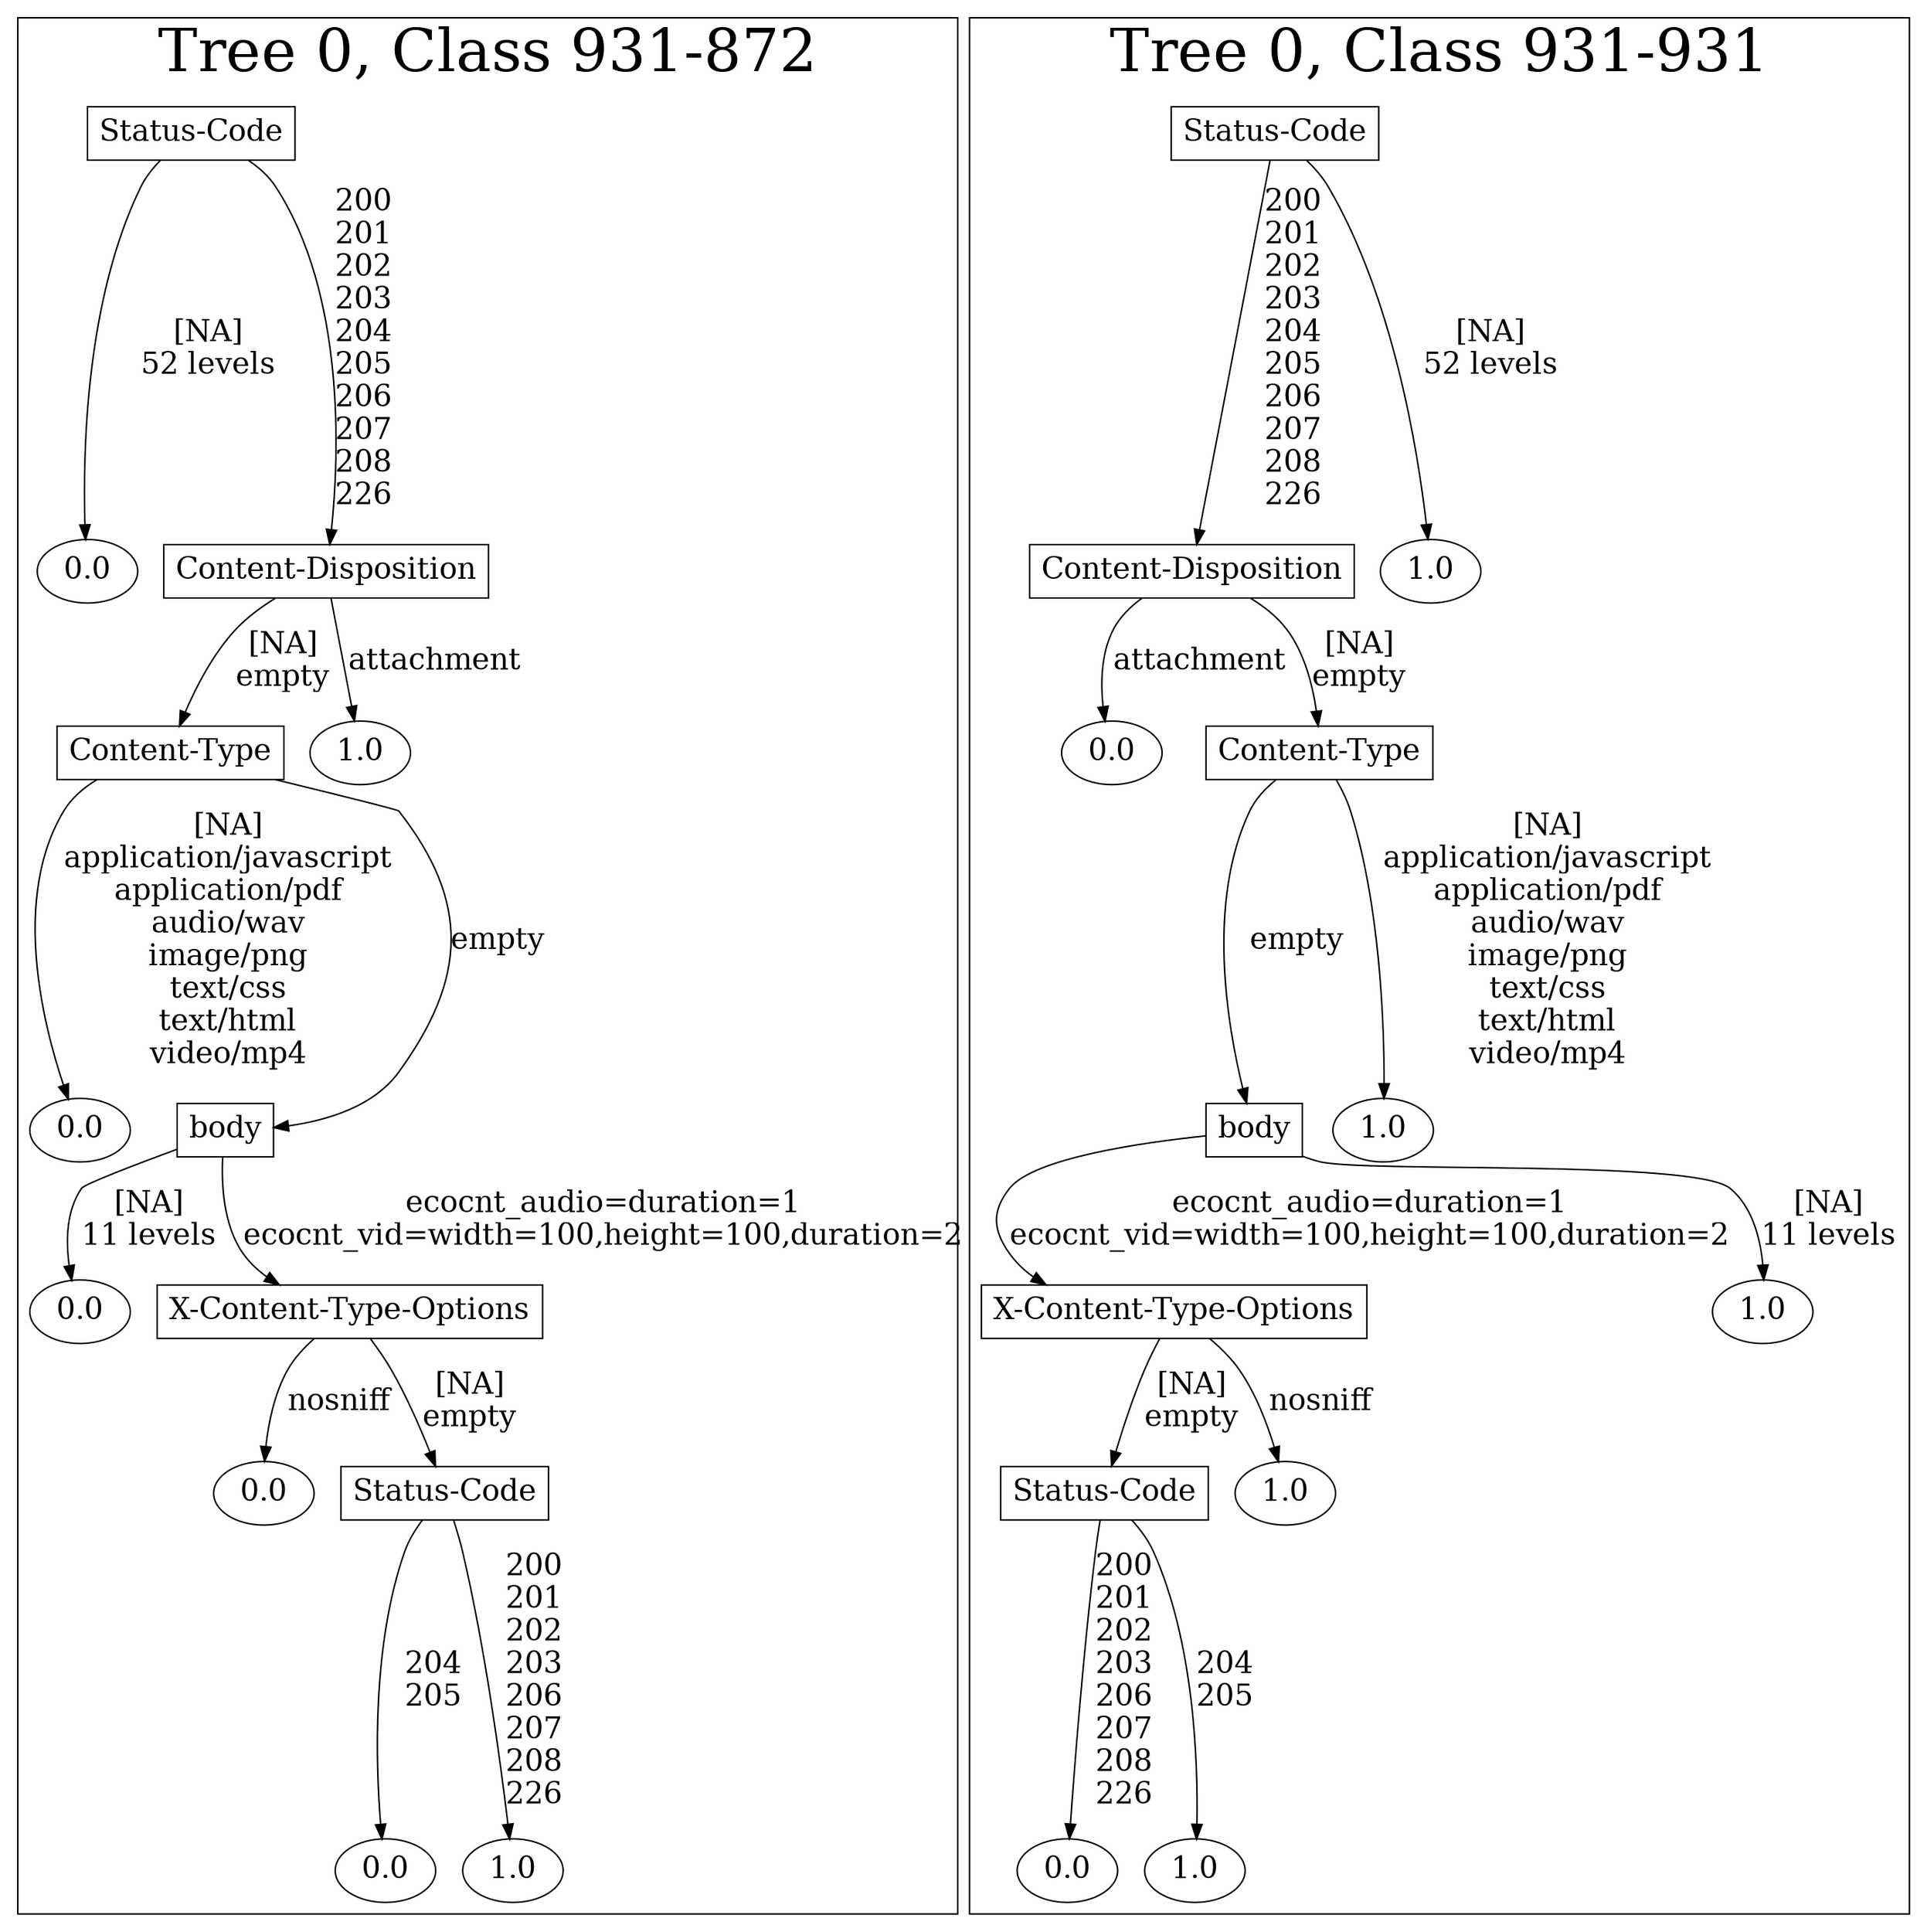 /*
Generated by:
    http://https://github.com/h2oai/h2o-3/tree/master/h2o-genmodel/src/main/java/hex/genmodel/tools/PrintMojo.java
*/

/*
On a mac:

$ brew install graphviz
$ dot -Tpng file.gv -o file.png
$ open file.png
*/

digraph G {

subgraph cluster_0 {
/* Nodes */

/* Level 0 */
{
"SG_0_Node_0" [shape=box, fontsize=20, label="Status-Code"]
}

/* Level 1 */
{
"SG_0_Node_6" [fontsize=20, label="0.0"]
"SG_0_Node_1" [shape=box, fontsize=20, label="Content-Disposition"]
}

/* Level 2 */
{
"SG_0_Node_2" [shape=box, fontsize=20, label="Content-Type"]
"SG_0_Node_7" [fontsize=20, label="1.0"]
}

/* Level 3 */
{
"SG_0_Node_8" [fontsize=20, label="0.0"]
"SG_0_Node_3" [shape=box, fontsize=20, label="body"]
}

/* Level 4 */
{
"SG_0_Node_9" [fontsize=20, label="0.0"]
"SG_0_Node_4" [shape=box, fontsize=20, label="X-Content-Type-Options"]
}

/* Level 5 */
{
"SG_0_Node_10" [fontsize=20, label="0.0"]
"SG_0_Node_5" [shape=box, fontsize=20, label="Status-Code"]
}

/* Level 6 */
{
"SG_0_Node_11" [fontsize=20, label="0.0"]
"SG_0_Node_12" [fontsize=20, label="1.0"]
}

/* Edges */
"SG_0_Node_0" -> "SG_0_Node_6" [fontsize=20, label="[NA]
52 levels
"]
"SG_0_Node_0" -> "SG_0_Node_1" [fontsize=20, label="200
201
202
203
204
205
206
207
208
226
"]
"SG_0_Node_1" -> "SG_0_Node_2" [fontsize=20, label="[NA]
empty
"]
"SG_0_Node_1" -> "SG_0_Node_7" [fontsize=20, label="attachment
"]
"SG_0_Node_2" -> "SG_0_Node_8" [fontsize=20, label="[NA]
application/javascript
application/pdf
audio/wav
image/png
text/css
text/html
video/mp4
"]
"SG_0_Node_2" -> "SG_0_Node_3" [fontsize=20, label="empty
"]
"SG_0_Node_3" -> "SG_0_Node_9" [fontsize=20, label="[NA]
11 levels
"]
"SG_0_Node_3" -> "SG_0_Node_4" [fontsize=20, label="ecocnt_audio=duration=1
ecocnt_vid=width=100,height=100,duration=2
"]
"SG_0_Node_4" -> "SG_0_Node_10" [fontsize=20, label="nosniff
"]
"SG_0_Node_4" -> "SG_0_Node_5" [fontsize=20, label="[NA]
empty
"]
"SG_0_Node_5" -> "SG_0_Node_11" [fontsize=20, label="204
205
"]
"SG_0_Node_5" -> "SG_0_Node_12" [fontsize=20, label="200
201
202
203
206
207
208
226
"]

fontsize=40
label="Tree 0, Class 931-872"
}

subgraph cluster_1 {
/* Nodes */

/* Level 0 */
{
"SG_1_Node_0" [shape=box, fontsize=20, label="Status-Code"]
}

/* Level 1 */
{
"SG_1_Node_1" [shape=box, fontsize=20, label="Content-Disposition"]
"SG_1_Node_6" [fontsize=20, label="1.0"]
}

/* Level 2 */
{
"SG_1_Node_7" [fontsize=20, label="0.0"]
"SG_1_Node_2" [shape=box, fontsize=20, label="Content-Type"]
}

/* Level 3 */
{
"SG_1_Node_3" [shape=box, fontsize=20, label="body"]
"SG_1_Node_8" [fontsize=20, label="1.0"]
}

/* Level 4 */
{
"SG_1_Node_4" [shape=box, fontsize=20, label="X-Content-Type-Options"]
"SG_1_Node_9" [fontsize=20, label="1.0"]
}

/* Level 5 */
{
"SG_1_Node_5" [shape=box, fontsize=20, label="Status-Code"]
"SG_1_Node_10" [fontsize=20, label="1.0"]
}

/* Level 6 */
{
"SG_1_Node_11" [fontsize=20, label="0.0"]
"SG_1_Node_12" [fontsize=20, label="1.0"]
}

/* Edges */
"SG_1_Node_0" -> "SG_1_Node_1" [fontsize=20, label="200
201
202
203
204
205
206
207
208
226
"]
"SG_1_Node_0" -> "SG_1_Node_6" [fontsize=20, label="[NA]
52 levels
"]
"SG_1_Node_1" -> "SG_1_Node_7" [fontsize=20, label="attachment
"]
"SG_1_Node_1" -> "SG_1_Node_2" [fontsize=20, label="[NA]
empty
"]
"SG_1_Node_2" -> "SG_1_Node_3" [fontsize=20, label="empty
"]
"SG_1_Node_2" -> "SG_1_Node_8" [fontsize=20, label="[NA]
application/javascript
application/pdf
audio/wav
image/png
text/css
text/html
video/mp4
"]
"SG_1_Node_3" -> "SG_1_Node_4" [fontsize=20, label="ecocnt_audio=duration=1
ecocnt_vid=width=100,height=100,duration=2
"]
"SG_1_Node_3" -> "SG_1_Node_9" [fontsize=20, label="[NA]
11 levels
"]
"SG_1_Node_4" -> "SG_1_Node_5" [fontsize=20, label="[NA]
empty
"]
"SG_1_Node_4" -> "SG_1_Node_10" [fontsize=20, label="nosniff
"]
"SG_1_Node_5" -> "SG_1_Node_11" [fontsize=20, label="200
201
202
203
206
207
208
226
"]
"SG_1_Node_5" -> "SG_1_Node_12" [fontsize=20, label="204
205
"]

fontsize=40
label="Tree 0, Class 931-931"
}

}

